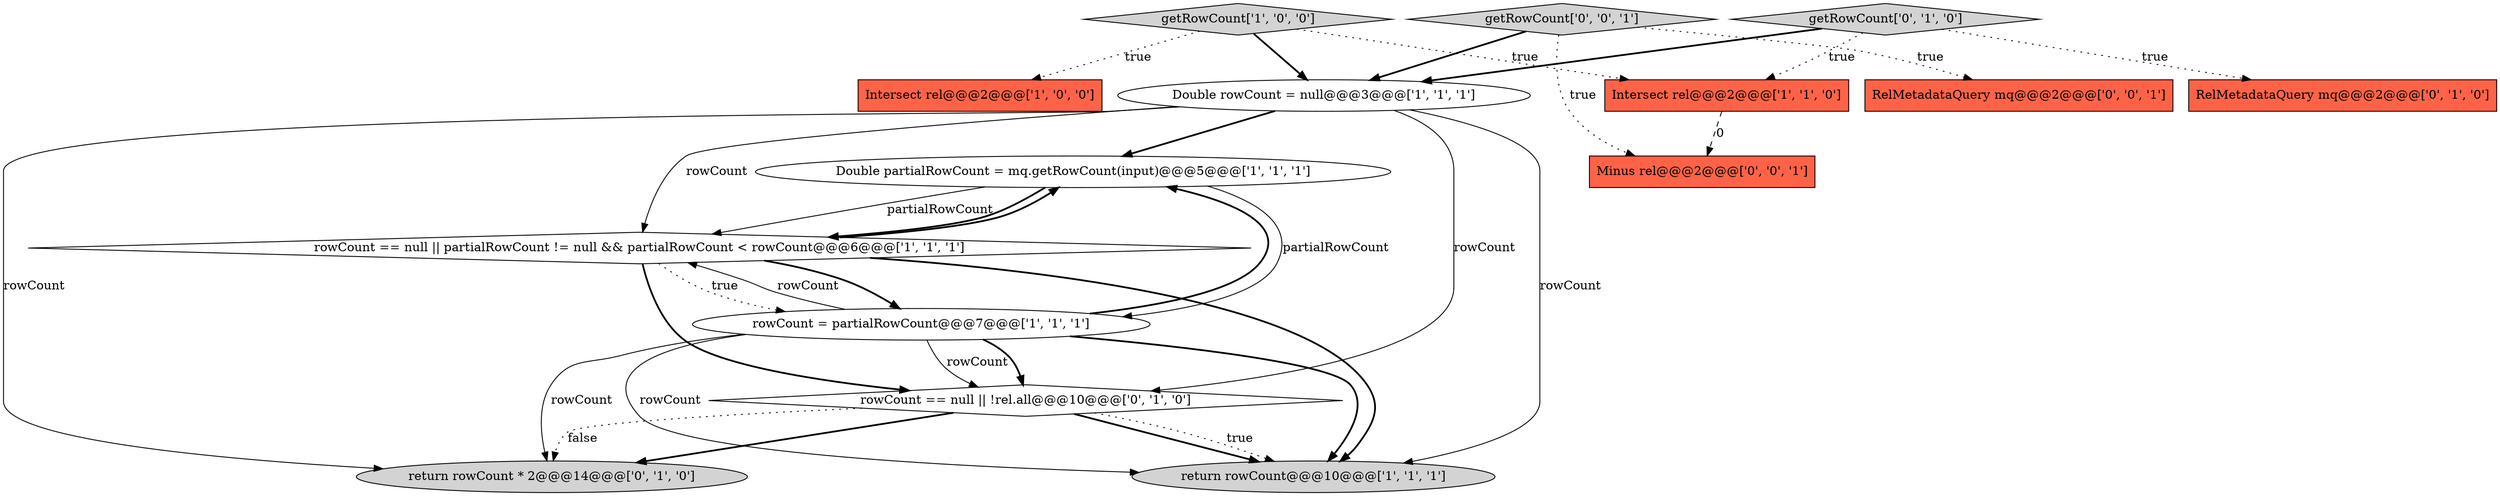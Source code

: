 digraph {
7 [style = filled, label = "Intersect rel@@@2@@@['1', '1', '0']", fillcolor = tomato, shape = box image = "AAA0AAABBB1BBB"];
1 [style = filled, label = "Intersect rel@@@2@@@['1', '0', '0']", fillcolor = tomato, shape = box image = "AAA0AAABBB1BBB"];
3 [style = filled, label = "getRowCount['1', '0', '0']", fillcolor = lightgray, shape = diamond image = "AAA0AAABBB1BBB"];
9 [style = filled, label = "RelMetadataQuery mq@@@2@@@['0', '1', '0']", fillcolor = tomato, shape = box image = "AAA0AAABBB2BBB"];
13 [style = filled, label = "RelMetadataQuery mq@@@2@@@['0', '0', '1']", fillcolor = tomato, shape = box image = "AAA0AAABBB3BBB"];
8 [style = filled, label = "return rowCount * 2@@@14@@@['0', '1', '0']", fillcolor = lightgray, shape = ellipse image = "AAA1AAABBB2BBB"];
5 [style = filled, label = "Double partialRowCount = mq.getRowCount(input)@@@5@@@['1', '1', '1']", fillcolor = white, shape = ellipse image = "AAA0AAABBB1BBB"];
12 [style = filled, label = "getRowCount['0', '0', '1']", fillcolor = lightgray, shape = diamond image = "AAA0AAABBB3BBB"];
14 [style = filled, label = "Minus rel@@@2@@@['0', '0', '1']", fillcolor = tomato, shape = box image = "AAA0AAABBB3BBB"];
2 [style = filled, label = "Double rowCount = null@@@3@@@['1', '1', '1']", fillcolor = white, shape = ellipse image = "AAA0AAABBB1BBB"];
6 [style = filled, label = "return rowCount@@@10@@@['1', '1', '1']", fillcolor = lightgray, shape = ellipse image = "AAA0AAABBB1BBB"];
10 [style = filled, label = "rowCount == null || !rel.all@@@10@@@['0', '1', '0']", fillcolor = white, shape = diamond image = "AAA1AAABBB2BBB"];
0 [style = filled, label = "rowCount == null || partialRowCount != null && partialRowCount < rowCount@@@6@@@['1', '1', '1']", fillcolor = white, shape = diamond image = "AAA0AAABBB1BBB"];
4 [style = filled, label = "rowCount = partialRowCount@@@7@@@['1', '1', '1']", fillcolor = white, shape = ellipse image = "AAA0AAABBB1BBB"];
11 [style = filled, label = "getRowCount['0', '1', '0']", fillcolor = lightgray, shape = diamond image = "AAA0AAABBB2BBB"];
0->6 [style = bold, label=""];
11->9 [style = dotted, label="true"];
4->6 [style = bold, label=""];
0->4 [style = bold, label=""];
10->6 [style = bold, label=""];
10->8 [style = dotted, label="false"];
3->2 [style = bold, label=""];
3->1 [style = dotted, label="true"];
2->5 [style = bold, label=""];
12->2 [style = bold, label=""];
4->5 [style = bold, label=""];
4->0 [style = solid, label="rowCount"];
4->6 [style = solid, label="rowCount"];
12->13 [style = dotted, label="true"];
10->8 [style = bold, label=""];
11->7 [style = dotted, label="true"];
5->0 [style = solid, label="partialRowCount"];
11->2 [style = bold, label=""];
0->10 [style = bold, label=""];
5->0 [style = bold, label=""];
4->10 [style = solid, label="rowCount"];
2->6 [style = solid, label="rowCount"];
5->4 [style = solid, label="partialRowCount"];
4->8 [style = solid, label="rowCount"];
12->14 [style = dotted, label="true"];
4->10 [style = bold, label=""];
10->6 [style = dotted, label="true"];
7->14 [style = dashed, label="0"];
0->4 [style = dotted, label="true"];
3->7 [style = dotted, label="true"];
0->5 [style = bold, label=""];
2->0 [style = solid, label="rowCount"];
2->8 [style = solid, label="rowCount"];
2->10 [style = solid, label="rowCount"];
}
